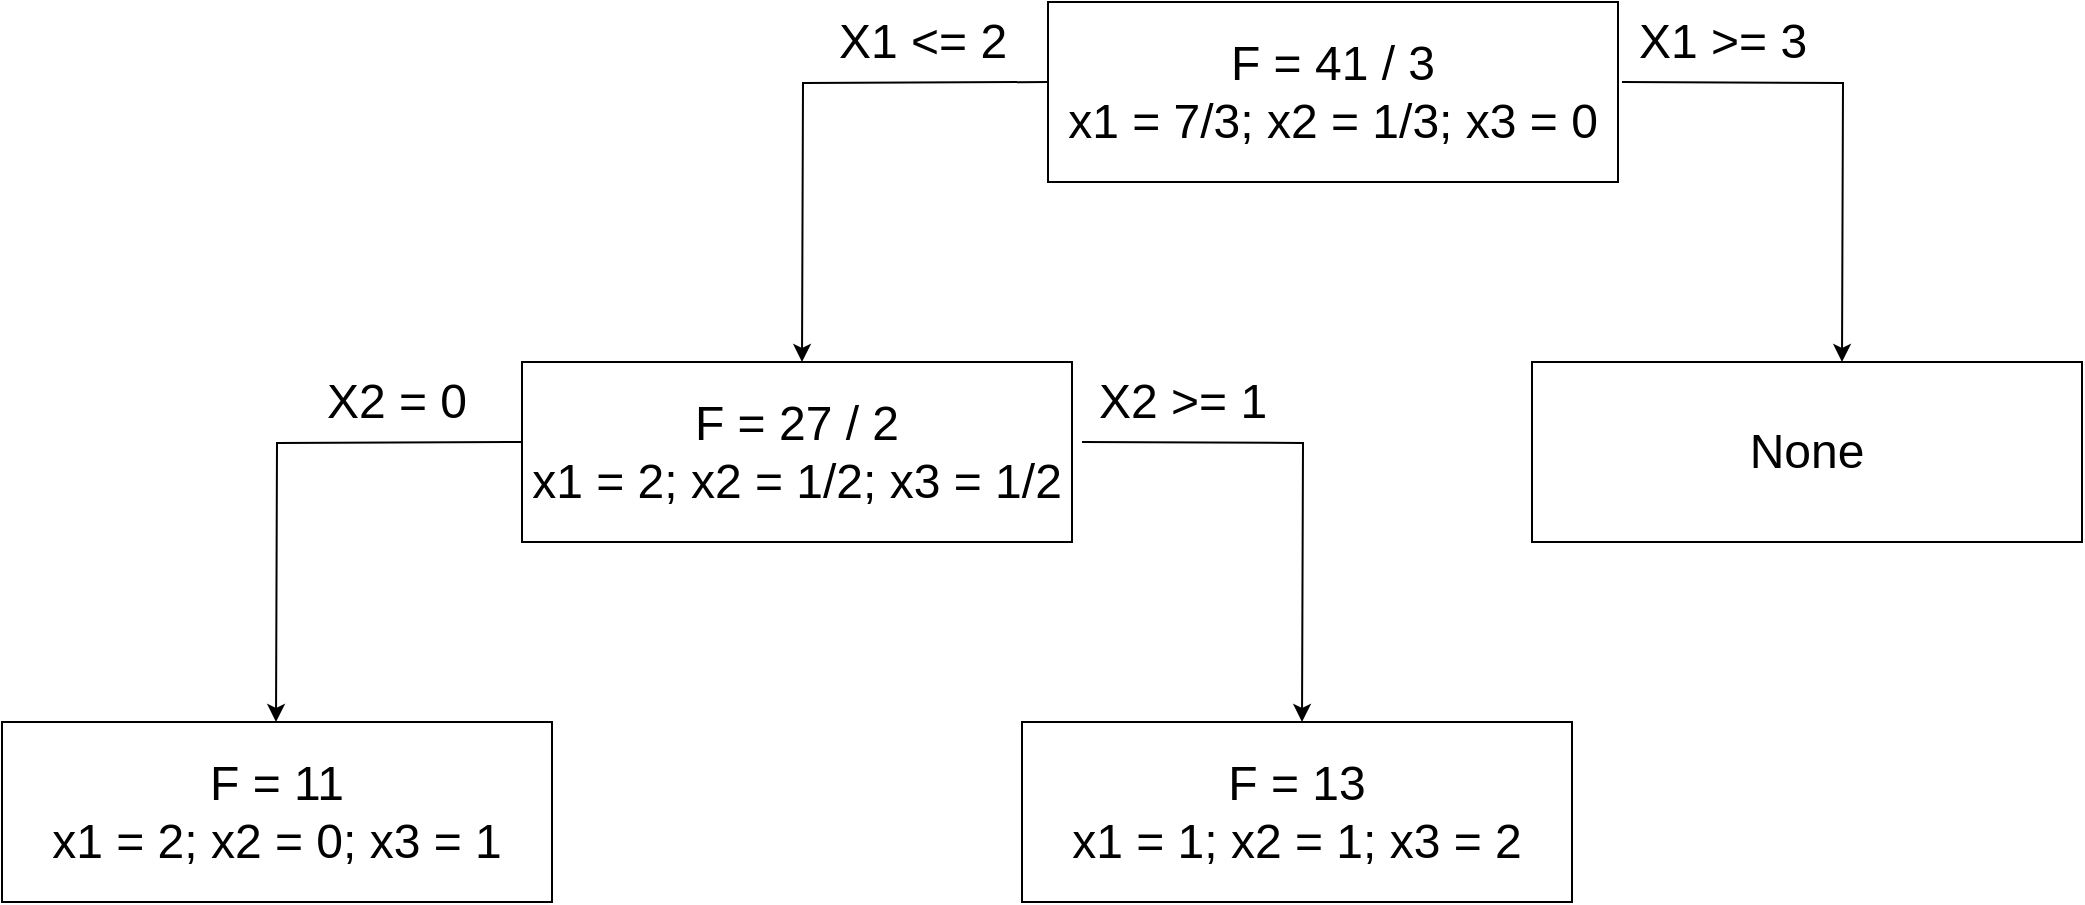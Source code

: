 <mxfile version="15.4.0" type="device"><diagram id="iiLnB5ysGq-x0a6Oly_E" name="Page-1"><mxGraphModel dx="1392" dy="808" grid="1" gridSize="10" guides="1" tooltips="1" connect="1" arrows="1" fold="1" page="1" pageScale="1" pageWidth="1100" pageHeight="850" math="0" shadow="0"><root><mxCell id="0"/><mxCell id="1" parent="0"/><mxCell id="JyntaJJfrmAUun_Qg_L--1" value="&lt;font style=&quot;font-size: 24px&quot;&gt;F = 41 / 3&lt;br&gt;x1 = 7/3; x2 = 1/3; x3 = 0&lt;br&gt;&lt;/font&gt;" style="rounded=0;whiteSpace=wrap;html=1;" parent="1" vertex="1"><mxGeometry x="553" y="40" width="285" height="90" as="geometry"/></mxCell><mxCell id="JyntaJJfrmAUun_Qg_L--3" value="&lt;span style=&quot;font-size: 24px&quot;&gt;X1 &amp;lt;= 2&lt;/span&gt;" style="endArrow=classic;html=1;rounded=0;edgeStyle=orthogonalEdgeStyle;" parent="1" edge="1"><mxGeometry x="-0.521" y="-20" width="50" height="50" relative="1" as="geometry"><mxPoint x="553" y="80" as="sourcePoint"/><mxPoint x="430" y="220" as="targetPoint"/><mxPoint as="offset"/></mxGeometry></mxCell><mxCell id="JyntaJJfrmAUun_Qg_L--4" value="&lt;font style=&quot;font-size: 24px&quot;&gt;X1 &amp;gt;= 3&lt;/font&gt;" style="endArrow=classic;html=1;rounded=0;edgeStyle=orthogonalEdgeStyle;" parent="1" edge="1"><mxGeometry x="-0.6" y="20" width="50" height="50" relative="1" as="geometry"><mxPoint x="840" y="80" as="sourcePoint"/><mxPoint x="950" y="220" as="targetPoint"/><mxPoint as="offset"/></mxGeometry></mxCell><mxCell id="JyntaJJfrmAUun_Qg_L--5" value="&lt;font style=&quot;font-size: 24px&quot;&gt;F = 27 / 2&lt;br&gt;x1 = 2; x2 = 1/2; x3 = 1/2&lt;br&gt;&lt;/font&gt;" style="rounded=0;whiteSpace=wrap;html=1;" parent="1" vertex="1"><mxGeometry x="290" y="220" width="275" height="90" as="geometry"/></mxCell><mxCell id="JyntaJJfrmAUun_Qg_L--6" value="&lt;font style=&quot;font-size: 24px&quot;&gt;None&lt;br&gt;&lt;/font&gt;" style="rounded=0;whiteSpace=wrap;html=1;" parent="1" vertex="1"><mxGeometry x="795" y="220" width="275" height="90" as="geometry"/></mxCell><mxCell id="JyntaJJfrmAUun_Qg_L--7" value="&lt;span style=&quot;font-size: 24px&quot;&gt;X2 = 0&lt;/span&gt;" style="endArrow=classic;html=1;rounded=0;edgeStyle=orthogonalEdgeStyle;" parent="1" edge="1"><mxGeometry x="-0.521" y="-20" width="50" height="50" relative="1" as="geometry"><mxPoint x="290" y="260" as="sourcePoint"/><mxPoint x="167" y="400" as="targetPoint"/><mxPoint as="offset"/></mxGeometry></mxCell><mxCell id="JyntaJJfrmAUun_Qg_L--8" value="&lt;font style=&quot;font-size: 24px&quot;&gt;X2 &amp;gt;= 1&lt;/font&gt;" style="endArrow=classic;html=1;rounded=0;edgeStyle=orthogonalEdgeStyle;" parent="1" edge="1"><mxGeometry x="-0.6" y="20" width="50" height="50" relative="1" as="geometry"><mxPoint x="570" y="260" as="sourcePoint"/><mxPoint x="680" y="400" as="targetPoint"/><mxPoint as="offset"/></mxGeometry></mxCell><mxCell id="JyntaJJfrmAUun_Qg_L--9" value="&lt;font style=&quot;font-size: 24px&quot;&gt;F = 11&lt;br&gt;x1 = 2; x2 = 0; x3 = 1&lt;br&gt;&lt;/font&gt;" style="rounded=0;whiteSpace=wrap;html=1;" parent="1" vertex="1"><mxGeometry x="30" y="400" width="275" height="90" as="geometry"/></mxCell><mxCell id="JyntaJJfrmAUun_Qg_L--10" value="&lt;font style=&quot;font-size: 24px&quot;&gt;F = 13&lt;br&gt;x1 = 1; x2 = 1; x3 = 2&lt;br&gt;&lt;/font&gt;" style="rounded=0;whiteSpace=wrap;html=1;" parent="1" vertex="1"><mxGeometry x="540" y="400" width="275" height="90" as="geometry"/></mxCell></root></mxGraphModel></diagram></mxfile>